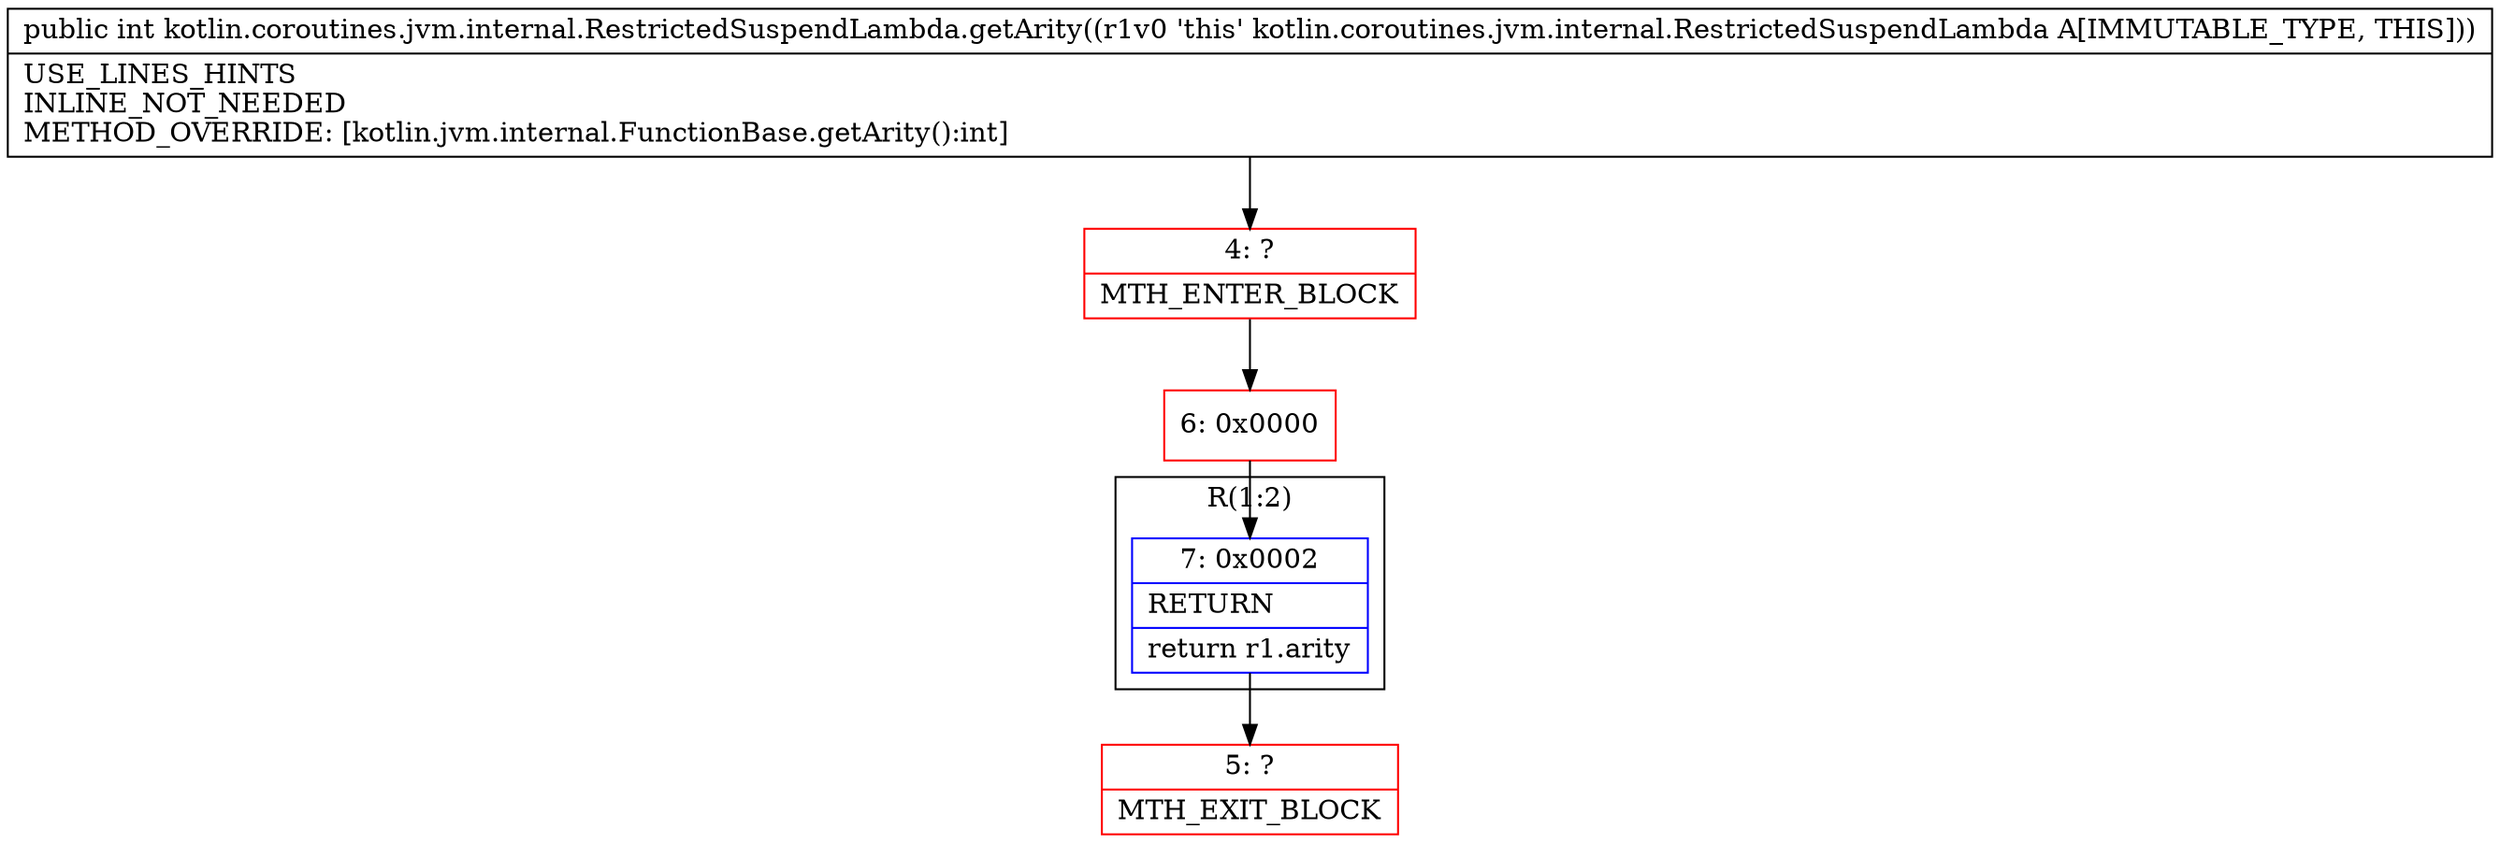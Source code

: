digraph "CFG forkotlin.coroutines.jvm.internal.RestrictedSuspendLambda.getArity()I" {
subgraph cluster_Region_512237993 {
label = "R(1:2)";
node [shape=record,color=blue];
Node_7 [shape=record,label="{7\:\ 0x0002|RETURN\l|return r1.arity\l}"];
}
Node_4 [shape=record,color=red,label="{4\:\ ?|MTH_ENTER_BLOCK\l}"];
Node_6 [shape=record,color=red,label="{6\:\ 0x0000}"];
Node_5 [shape=record,color=red,label="{5\:\ ?|MTH_EXIT_BLOCK\l}"];
MethodNode[shape=record,label="{public int kotlin.coroutines.jvm.internal.RestrictedSuspendLambda.getArity((r1v0 'this' kotlin.coroutines.jvm.internal.RestrictedSuspendLambda A[IMMUTABLE_TYPE, THIS]))  | USE_LINES_HINTS\lINLINE_NOT_NEEDED\lMETHOD_OVERRIDE: [kotlin.jvm.internal.FunctionBase.getArity():int]\l}"];
MethodNode -> Node_4;Node_7 -> Node_5;
Node_4 -> Node_6;
Node_6 -> Node_7;
}

